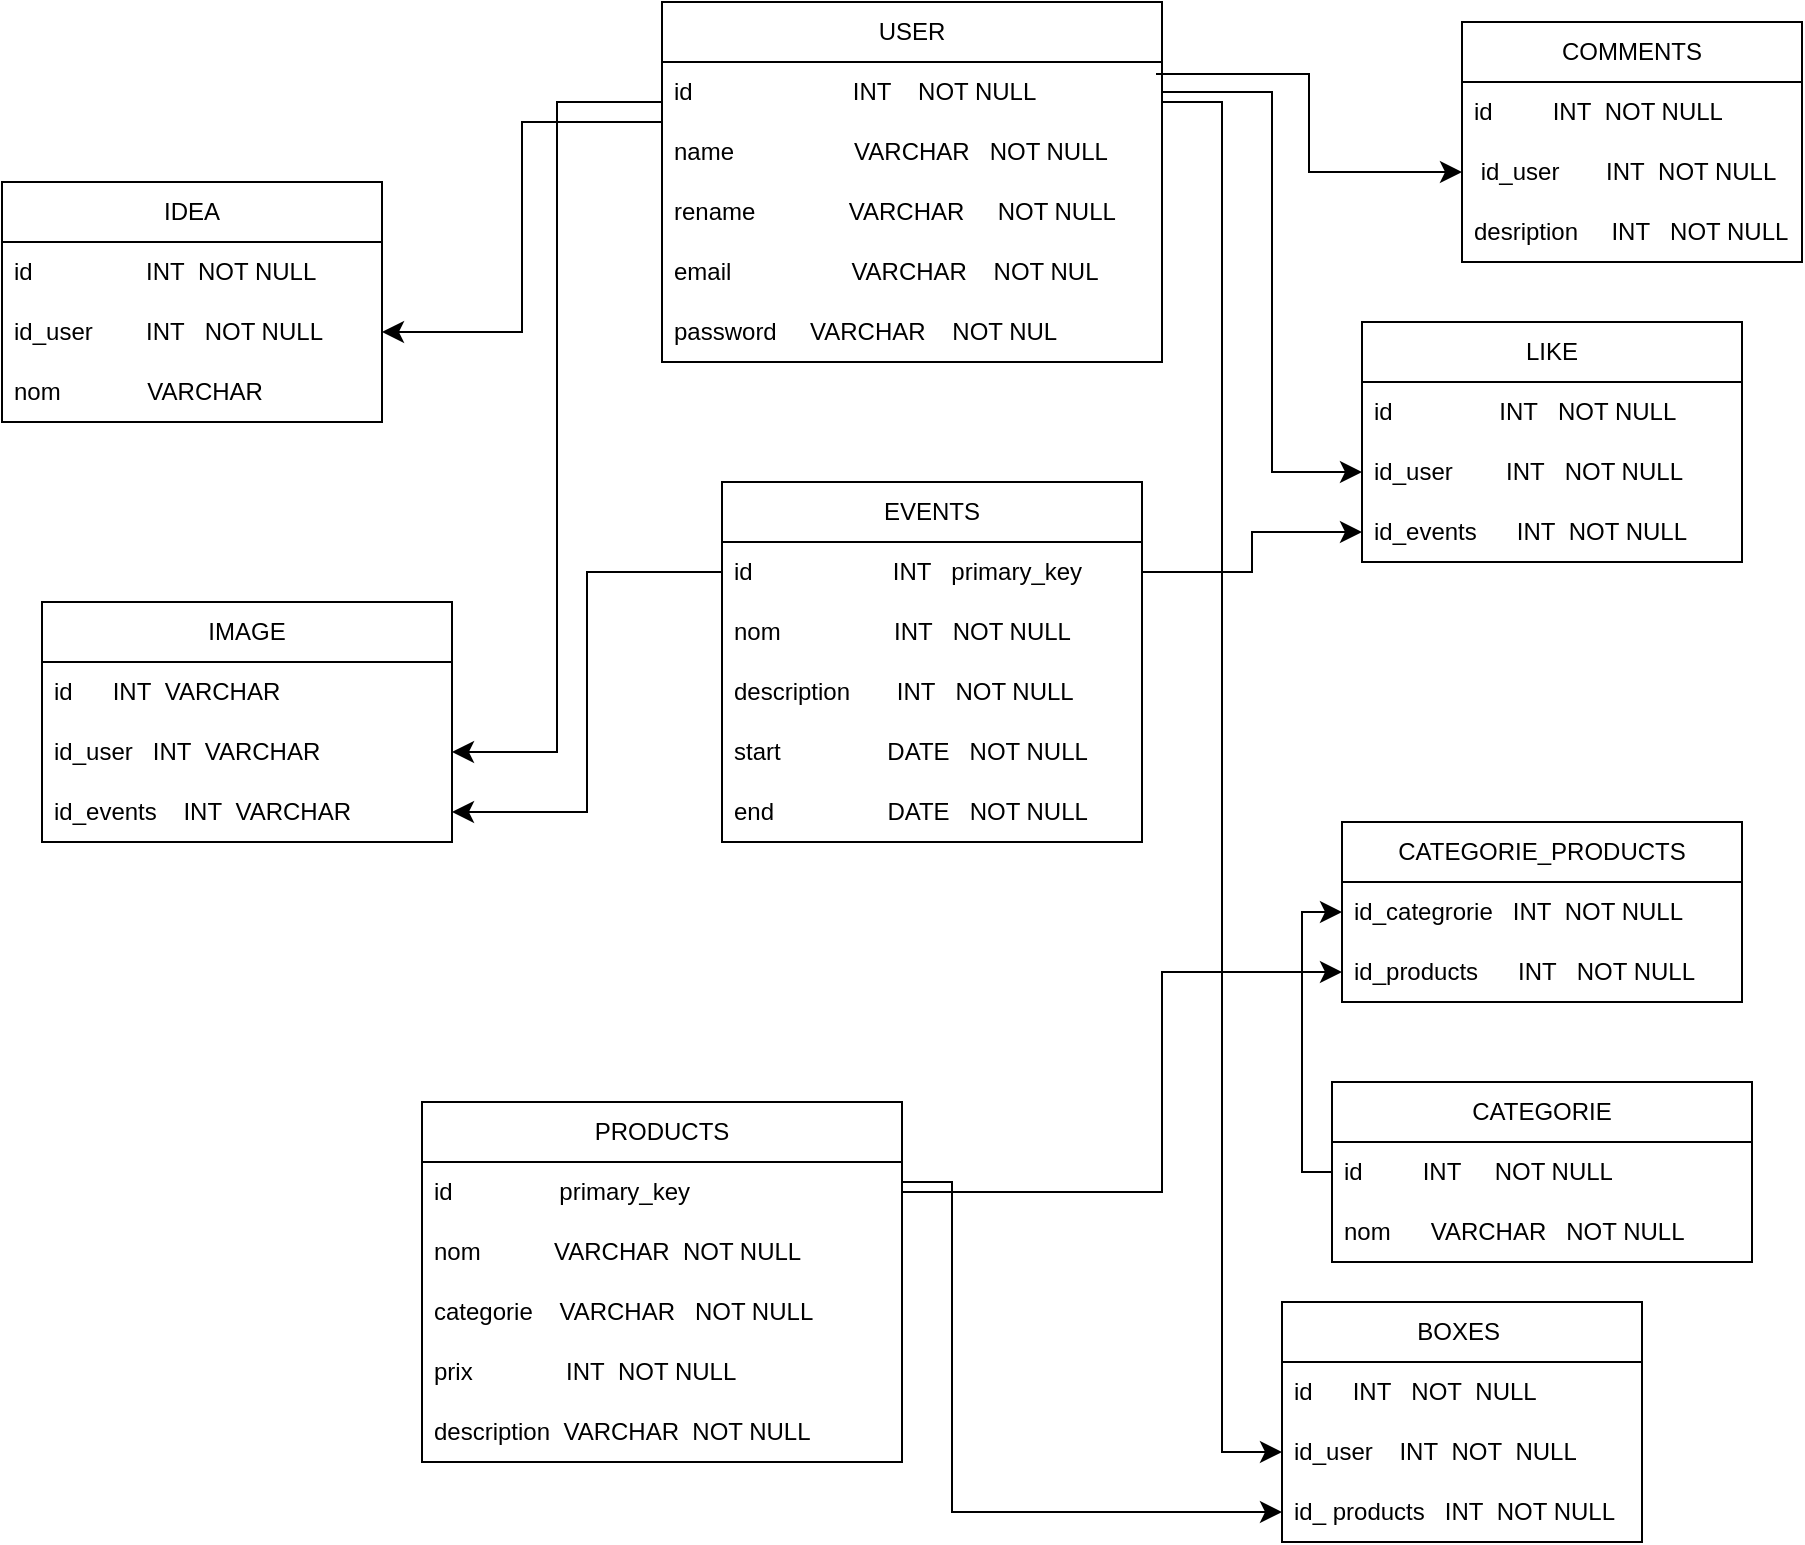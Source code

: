 <mxfile>
    <diagram id="knZdwt_j3GSAQfyF1ugS" name="Page-1">
        <mxGraphModel dx="2120" dy="1654" grid="1" gridSize="10" guides="1" tooltips="1" connect="1" arrows="1" fold="1" page="1" pageScale="1" pageWidth="850" pageHeight="1100" math="0" shadow="0">
            <root>
                <mxCell id="0"/>
                <mxCell id="1" parent="0"/>
                <mxCell id="10" value="LIKE" style="swimlane;fontStyle=0;childLayout=stackLayout;horizontal=1;startSize=30;horizontalStack=0;resizeParent=1;resizeParentMax=0;resizeLast=0;collapsible=1;marginBottom=0;whiteSpace=wrap;html=1;" parent="1" vertex="1">
                    <mxGeometry x="640" y="140" width="190" height="120" as="geometry"/>
                </mxCell>
                <mxCell id="11" value="id&amp;nbsp; &amp;nbsp; &amp;nbsp; &amp;nbsp; &amp;nbsp; &amp;nbsp; &amp;nbsp; &amp;nbsp; INT&amp;nbsp; &amp;nbsp;NOT NULL" style="text;strokeColor=none;fillColor=none;align=left;verticalAlign=middle;spacingLeft=4;spacingRight=4;overflow=hidden;points=[[0,0.5],[1,0.5]];portConstraint=eastwest;rotatable=0;whiteSpace=wrap;html=1;" parent="10" vertex="1">
                    <mxGeometry y="30" width="190" height="30" as="geometry"/>
                </mxCell>
                <mxCell id="12" value="id_user&amp;nbsp; &amp;nbsp; &amp;nbsp; &amp;nbsp; INT&amp;nbsp; &amp;nbsp;NOT NULL" style="text;strokeColor=none;fillColor=none;align=left;verticalAlign=middle;spacingLeft=4;spacingRight=4;overflow=hidden;points=[[0,0.5],[1,0.5]];portConstraint=eastwest;rotatable=0;whiteSpace=wrap;html=1;" parent="10" vertex="1">
                    <mxGeometry y="60" width="190" height="30" as="geometry"/>
                </mxCell>
                <mxCell id="13" value="id_events&amp;nbsp; &amp;nbsp; &amp;nbsp; INT&amp;nbsp; NOT NULL" style="text;strokeColor=none;fillColor=none;align=left;verticalAlign=middle;spacingLeft=4;spacingRight=4;overflow=hidden;points=[[0,0.5],[1,0.5]];portConstraint=eastwest;rotatable=0;whiteSpace=wrap;html=1;" parent="10" vertex="1">
                    <mxGeometry y="90" width="190" height="30" as="geometry"/>
                </mxCell>
                <mxCell id="14" value="PRODUCTS" style="swimlane;fontStyle=0;childLayout=stackLayout;horizontal=1;startSize=30;horizontalStack=0;resizeParent=1;resizeParentMax=0;resizeLast=0;collapsible=1;marginBottom=0;whiteSpace=wrap;html=1;" parent="1" vertex="1">
                    <mxGeometry x="170" y="530" width="240" height="180" as="geometry"/>
                </mxCell>
                <mxCell id="15" value="id&amp;nbsp; &amp;nbsp; &amp;nbsp; &amp;nbsp; &amp;nbsp; &amp;nbsp; &amp;nbsp; &amp;nbsp; primary_key" style="text;strokeColor=none;fillColor=none;align=left;verticalAlign=middle;spacingLeft=4;spacingRight=4;overflow=hidden;points=[[0,0.5],[1,0.5]];portConstraint=eastwest;rotatable=0;whiteSpace=wrap;html=1;" parent="14" vertex="1">
                    <mxGeometry y="30" width="240" height="30" as="geometry"/>
                </mxCell>
                <mxCell id="16" value="nom&amp;nbsp; &amp;nbsp; &amp;nbsp; &amp;nbsp; &amp;nbsp; &amp;nbsp;VARCHAR&amp;nbsp; NOT NULL" style="text;strokeColor=none;fillColor=none;align=left;verticalAlign=middle;spacingLeft=4;spacingRight=4;overflow=hidden;points=[[0,0.5],[1,0.5]];portConstraint=eastwest;rotatable=0;whiteSpace=wrap;html=1;" parent="14" vertex="1">
                    <mxGeometry y="60" width="240" height="30" as="geometry"/>
                </mxCell>
                <mxCell id="17" value="categorie&amp;nbsp; &amp;nbsp; VARCHAR&amp;nbsp; &amp;nbsp;NOT NULL" style="text;strokeColor=none;fillColor=none;align=left;verticalAlign=middle;spacingLeft=4;spacingRight=4;overflow=hidden;points=[[0,0.5],[1,0.5]];portConstraint=eastwest;rotatable=0;whiteSpace=wrap;html=1;" parent="14" vertex="1">
                    <mxGeometry y="90" width="240" height="30" as="geometry"/>
                </mxCell>
                <mxCell id="39" value="prix&amp;nbsp; &amp;nbsp; &amp;nbsp; &amp;nbsp; &amp;nbsp; &amp;nbsp; &amp;nbsp; INT&amp;nbsp; NOT NULL&amp;nbsp;" style="text;strokeColor=none;fillColor=none;align=left;verticalAlign=middle;spacingLeft=4;spacingRight=4;overflow=hidden;points=[[0,0.5],[1,0.5]];portConstraint=eastwest;rotatable=0;whiteSpace=wrap;html=1;" parent="14" vertex="1">
                    <mxGeometry y="120" width="240" height="30" as="geometry"/>
                </mxCell>
                <mxCell id="40" value="description&amp;nbsp; VARCHAR&amp;nbsp; NOT NULL&amp;nbsp;" style="text;strokeColor=none;fillColor=none;align=left;verticalAlign=middle;spacingLeft=4;spacingRight=4;overflow=hidden;points=[[0,0.5],[1,0.5]];portConstraint=eastwest;rotatable=0;whiteSpace=wrap;html=1;" parent="14" vertex="1">
                    <mxGeometry y="150" width="240" height="30" as="geometry"/>
                </mxCell>
                <mxCell id="18" value="IDEA" style="swimlane;fontStyle=0;childLayout=stackLayout;horizontal=1;startSize=30;horizontalStack=0;resizeParent=1;resizeParentMax=0;resizeLast=0;collapsible=1;marginBottom=0;whiteSpace=wrap;html=1;" parent="1" vertex="1">
                    <mxGeometry x="-40" y="70" width="190" height="120" as="geometry"/>
                </mxCell>
                <mxCell id="19" value="id&amp;nbsp; &amp;nbsp; &amp;nbsp; &amp;nbsp; &amp;nbsp; &amp;nbsp; &amp;nbsp; &amp;nbsp; &amp;nbsp;INT&amp;nbsp; NOT NULL" style="text;strokeColor=none;fillColor=none;align=left;verticalAlign=middle;spacingLeft=4;spacingRight=4;overflow=hidden;points=[[0,0.5],[1,0.5]];portConstraint=eastwest;rotatable=0;whiteSpace=wrap;html=1;" parent="18" vertex="1">
                    <mxGeometry y="30" width="190" height="30" as="geometry"/>
                </mxCell>
                <mxCell id="20" value="id_user&amp;nbsp; &amp;nbsp; &amp;nbsp; &amp;nbsp; INT&amp;nbsp; &amp;nbsp;NOT NULL" style="text;strokeColor=none;fillColor=none;align=left;verticalAlign=middle;spacingLeft=4;spacingRight=4;overflow=hidden;points=[[0,0.5],[1,0.5]];portConstraint=eastwest;rotatable=0;whiteSpace=wrap;html=1;" parent="18" vertex="1">
                    <mxGeometry y="60" width="190" height="30" as="geometry"/>
                </mxCell>
                <mxCell id="21" value="nom&amp;nbsp; &amp;nbsp; &amp;nbsp; &amp;nbsp; &amp;nbsp; &amp;nbsp; &amp;nbsp;VARCHAR&amp;nbsp;" style="text;strokeColor=none;fillColor=none;align=left;verticalAlign=middle;spacingLeft=4;spacingRight=4;overflow=hidden;points=[[0,0.5],[1,0.5]];portConstraint=eastwest;rotatable=0;whiteSpace=wrap;html=1;" parent="18" vertex="1">
                    <mxGeometry y="90" width="190" height="30" as="geometry"/>
                </mxCell>
                <mxCell id="22" value="USER" style="swimlane;fontStyle=0;childLayout=stackLayout;horizontal=1;startSize=30;horizontalStack=0;resizeParent=1;resizeParentMax=0;resizeLast=0;collapsible=1;marginBottom=0;whiteSpace=wrap;html=1;" parent="1" vertex="1">
                    <mxGeometry x="290" y="-20" width="250" height="180" as="geometry"/>
                </mxCell>
                <mxCell id="23" value="id&amp;nbsp; &amp;nbsp; &amp;nbsp; &amp;nbsp; &amp;nbsp; &amp;nbsp; &amp;nbsp; &amp;nbsp; &amp;nbsp; &amp;nbsp; &amp;nbsp; &amp;nbsp; INT&amp;nbsp; &amp;nbsp; NOT NULL" style="text;strokeColor=none;fillColor=none;align=left;verticalAlign=middle;spacingLeft=4;spacingRight=4;overflow=hidden;points=[[0,0.5],[1,0.5]];portConstraint=eastwest;rotatable=0;whiteSpace=wrap;html=1;" parent="22" vertex="1">
                    <mxGeometry y="30" width="250" height="30" as="geometry"/>
                </mxCell>
                <mxCell id="24" value="name&amp;nbsp; &amp;nbsp; &amp;nbsp; &amp;nbsp; &amp;nbsp; &amp;nbsp; &amp;nbsp; &amp;nbsp; &amp;nbsp; VARCHAR&amp;nbsp; &amp;nbsp;NOT NULL" style="text;strokeColor=none;fillColor=none;align=left;verticalAlign=middle;spacingLeft=4;spacingRight=4;overflow=hidden;points=[[0,0.5],[1,0.5]];portConstraint=eastwest;rotatable=0;whiteSpace=wrap;html=1;" parent="22" vertex="1">
                    <mxGeometry y="60" width="250" height="30" as="geometry"/>
                </mxCell>
                <mxCell id="25" value="rename&amp;nbsp; &amp;nbsp; &amp;nbsp; &amp;nbsp; &amp;nbsp; &amp;nbsp; &amp;nbsp; VARCHAR&amp;nbsp; &amp;nbsp; &amp;nbsp;NOT NULL" style="text;strokeColor=none;fillColor=none;align=left;verticalAlign=middle;spacingLeft=4;spacingRight=4;overflow=hidden;points=[[0,0.5],[1,0.5]];portConstraint=eastwest;rotatable=0;whiteSpace=wrap;html=1;" parent="22" vertex="1">
                    <mxGeometry y="90" width="250" height="30" as="geometry"/>
                </mxCell>
                <mxCell id="43" value="email&amp;nbsp; &amp;nbsp; &amp;nbsp; &amp;nbsp; &amp;nbsp; &amp;nbsp; &amp;nbsp; &amp;nbsp; &amp;nbsp; VARCHAR&amp;nbsp; &amp;nbsp; NOT NUL" style="text;strokeColor=none;fillColor=none;align=left;verticalAlign=middle;spacingLeft=4;spacingRight=4;overflow=hidden;points=[[0,0.5],[1,0.5]];portConstraint=eastwest;rotatable=0;whiteSpace=wrap;html=1;" parent="22" vertex="1">
                    <mxGeometry y="120" width="250" height="30" as="geometry"/>
                </mxCell>
                <mxCell id="44" value="password&amp;nbsp; &amp;nbsp; &amp;nbsp;VARCHAR&amp;nbsp; &amp;nbsp; NOT NUL" style="text;strokeColor=none;fillColor=none;align=left;verticalAlign=middle;spacingLeft=4;spacingRight=4;overflow=hidden;points=[[0,0.5],[1,0.5]];portConstraint=eastwest;rotatable=0;whiteSpace=wrap;html=1;" parent="22" vertex="1">
                    <mxGeometry y="150" width="250" height="30" as="geometry"/>
                </mxCell>
                <mxCell id="26" value="EVENTS" style="swimlane;fontStyle=0;childLayout=stackLayout;horizontal=1;startSize=30;horizontalStack=0;resizeParent=1;resizeParentMax=0;resizeLast=0;collapsible=1;marginBottom=0;whiteSpace=wrap;html=1;" parent="1" vertex="1">
                    <mxGeometry x="320" y="220" width="210" height="180" as="geometry"/>
                </mxCell>
                <mxCell id="27" value="id&amp;nbsp; &amp;nbsp; &amp;nbsp; &amp;nbsp; &amp;nbsp; &amp;nbsp; &amp;nbsp; &amp;nbsp; &amp;nbsp; &amp;nbsp; &amp;nbsp;INT&amp;nbsp; &amp;nbsp;primary_key&amp;nbsp;" style="text;strokeColor=none;fillColor=none;align=left;verticalAlign=middle;spacingLeft=4;spacingRight=4;overflow=hidden;points=[[0,0.5],[1,0.5]];portConstraint=eastwest;rotatable=0;whiteSpace=wrap;html=1;" parent="26" vertex="1">
                    <mxGeometry y="30" width="210" height="30" as="geometry"/>
                </mxCell>
                <mxCell id="28" value="nom&amp;nbsp; &amp;nbsp; &amp;nbsp; &amp;nbsp; &amp;nbsp; &amp;nbsp; &amp;nbsp; &amp;nbsp; &amp;nbsp;INT&amp;nbsp; &amp;nbsp;NOT NULL&amp;nbsp;" style="text;strokeColor=none;fillColor=none;align=left;verticalAlign=middle;spacingLeft=4;spacingRight=4;overflow=hidden;points=[[0,0.5],[1,0.5]];portConstraint=eastwest;rotatable=0;whiteSpace=wrap;html=1;" parent="26" vertex="1">
                    <mxGeometry y="60" width="210" height="30" as="geometry"/>
                </mxCell>
                <mxCell id="41" value="description&amp;nbsp; &amp;nbsp; &amp;nbsp; &amp;nbsp;INT&amp;nbsp; &amp;nbsp;NOT NULL" style="text;strokeColor=none;fillColor=none;align=left;verticalAlign=middle;spacingLeft=4;spacingRight=4;overflow=hidden;points=[[0,0.5],[1,0.5]];portConstraint=eastwest;rotatable=0;whiteSpace=wrap;html=1;" parent="26" vertex="1">
                    <mxGeometry y="90" width="210" height="30" as="geometry"/>
                </mxCell>
                <mxCell id="42" value="start&amp;nbsp; &amp;nbsp; &amp;nbsp; &amp;nbsp; &amp;nbsp; &amp;nbsp; &amp;nbsp; &amp;nbsp; DATE&amp;nbsp; &amp;nbsp;NOT NULL" style="text;strokeColor=none;fillColor=none;align=left;verticalAlign=middle;spacingLeft=4;spacingRight=4;overflow=hidden;points=[[0,0.5],[1,0.5]];portConstraint=eastwest;rotatable=0;whiteSpace=wrap;html=1;" parent="26" vertex="1">
                    <mxGeometry y="120" width="210" height="30" as="geometry"/>
                </mxCell>
                <mxCell id="29" value="end&amp;nbsp; &amp;nbsp; &amp;nbsp; &amp;nbsp; &amp;nbsp; &amp;nbsp; &amp;nbsp; &amp;nbsp; &amp;nbsp;DATE&amp;nbsp; &amp;nbsp;NOT NULL" style="text;strokeColor=none;fillColor=none;align=left;verticalAlign=middle;spacingLeft=4;spacingRight=4;overflow=hidden;points=[[0,0.5],[1,0.5]];portConstraint=eastwest;rotatable=0;whiteSpace=wrap;html=1;" parent="26" vertex="1">
                    <mxGeometry y="150" width="210" height="30" as="geometry"/>
                </mxCell>
                <mxCell id="30" value="CATEGORIE" style="swimlane;fontStyle=0;childLayout=stackLayout;horizontal=1;startSize=30;horizontalStack=0;resizeParent=1;resizeParentMax=0;resizeLast=0;collapsible=1;marginBottom=0;whiteSpace=wrap;html=1;" parent="1" vertex="1">
                    <mxGeometry x="625" y="520" width="210" height="90" as="geometry"/>
                </mxCell>
                <mxCell id="31" value="id&amp;nbsp; &amp;nbsp; &amp;nbsp; &amp;nbsp; &amp;nbsp;INT&amp;nbsp; &amp;nbsp; &amp;nbsp;NOT NULL" style="text;strokeColor=none;fillColor=none;align=left;verticalAlign=middle;spacingLeft=4;spacingRight=4;overflow=hidden;points=[[0,0.5],[1,0.5]];portConstraint=eastwest;rotatable=0;whiteSpace=wrap;html=1;" parent="30" vertex="1">
                    <mxGeometry y="30" width="210" height="30" as="geometry"/>
                </mxCell>
                <mxCell id="32" value="nom&amp;nbsp; &amp;nbsp; &amp;nbsp; VARCHAR&amp;nbsp; &amp;nbsp;NOT NULL" style="text;strokeColor=none;fillColor=none;align=left;verticalAlign=middle;spacingLeft=4;spacingRight=4;overflow=hidden;points=[[0,0.5],[1,0.5]];portConstraint=eastwest;rotatable=0;whiteSpace=wrap;html=1;" parent="30" vertex="1">
                    <mxGeometry y="60" width="210" height="30" as="geometry"/>
                </mxCell>
                <mxCell id="34" value="CATEGORIE_PRODUCTS" style="swimlane;fontStyle=0;childLayout=stackLayout;horizontal=1;startSize=30;horizontalStack=0;resizeParent=1;resizeParentMax=0;resizeLast=0;collapsible=1;marginBottom=0;whiteSpace=wrap;html=1;" parent="1" vertex="1">
                    <mxGeometry x="630" y="390" width="200" height="90" as="geometry"/>
                </mxCell>
                <mxCell id="35" value="id_categrorie&amp;nbsp; &amp;nbsp;INT&amp;nbsp; NOT NULL" style="text;strokeColor=none;fillColor=none;align=left;verticalAlign=middle;spacingLeft=4;spacingRight=4;overflow=hidden;points=[[0,0.5],[1,0.5]];portConstraint=eastwest;rotatable=0;whiteSpace=wrap;html=1;" parent="34" vertex="1">
                    <mxGeometry y="30" width="200" height="30" as="geometry"/>
                </mxCell>
                <mxCell id="36" value="id_products&amp;nbsp; &amp;nbsp; &amp;nbsp; INT&amp;nbsp; &amp;nbsp;NOT NULL" style="text;strokeColor=none;fillColor=none;align=left;verticalAlign=middle;spacingLeft=4;spacingRight=4;overflow=hidden;points=[[0,0.5],[1,0.5]];portConstraint=eastwest;rotatable=0;whiteSpace=wrap;html=1;" parent="34" vertex="1">
                    <mxGeometry y="60" width="200" height="30" as="geometry"/>
                </mxCell>
                <mxCell id="47" value="" style="edgeStyle=elbowEdgeStyle;elbow=horizontal;endArrow=classic;html=1;curved=0;rounded=0;endSize=8;startSize=8;entryX=0;entryY=0.5;entryDx=0;entryDy=0;exitX=0;exitY=0.5;exitDx=0;exitDy=0;" parent="1" source="30" target="35" edge="1">
                    <mxGeometry width="50" height="50" relative="1" as="geometry">
                        <mxPoint x="640" y="625" as="sourcePoint"/>
                        <mxPoint x="610" y="510" as="targetPoint"/>
                        <Array as="points">
                            <mxPoint x="610" y="510"/>
                        </Array>
                    </mxGeometry>
                </mxCell>
                <mxCell id="48" value="" style="edgeStyle=elbowEdgeStyle;elbow=horizontal;endArrow=classic;html=1;curved=0;rounded=0;endSize=8;startSize=8;entryX=1;entryY=0.5;entryDx=0;entryDy=0;" parent="1" target="20" edge="1">
                    <mxGeometry width="50" height="50" relative="1" as="geometry">
                        <mxPoint x="290" y="40" as="sourcePoint"/>
                        <mxPoint x="170" y="170" as="targetPoint"/>
                    </mxGeometry>
                </mxCell>
                <mxCell id="50" value="" style="edgeStyle=elbowEdgeStyle;elbow=horizontal;endArrow=classic;html=1;curved=0;rounded=0;endSize=8;startSize=8;entryX=0;entryY=0.5;entryDx=0;entryDy=0;exitX=1;exitY=0.5;exitDx=0;exitDy=0;" parent="1" source="23" target="12" edge="1">
                    <mxGeometry width="50" height="50" relative="1" as="geometry">
                        <mxPoint x="550" y="140" as="sourcePoint"/>
                        <mxPoint x="600" y="90" as="targetPoint"/>
                        <Array as="points">
                            <mxPoint x="595" y="190"/>
                        </Array>
                    </mxGeometry>
                </mxCell>
                <mxCell id="52" value="" style="edgeStyle=elbowEdgeStyle;elbow=horizontal;endArrow=classic;html=1;curved=0;rounded=0;endSize=8;startSize=8;exitX=1;exitY=0.5;exitDx=0;exitDy=0;" parent="1" source="15" target="36" edge="1">
                    <mxGeometry width="50" height="50" relative="1" as="geometry">
                        <mxPoint x="420" y="480" as="sourcePoint"/>
                        <mxPoint x="320" y="510" as="targetPoint"/>
                        <Array as="points">
                            <mxPoint x="540" y="500"/>
                            <mxPoint x="420" y="540"/>
                        </Array>
                    </mxGeometry>
                </mxCell>
                <mxCell id="53" value="" style="edgeStyle=elbowEdgeStyle;elbow=horizontal;endArrow=classic;html=1;curved=0;rounded=0;endSize=8;startSize=8;exitX=1;exitY=0.5;exitDx=0;exitDy=0;entryX=0;entryY=0.5;entryDx=0;entryDy=0;" parent="1" source="27" target="13" edge="1">
                    <mxGeometry width="50" height="50" relative="1" as="geometry">
                        <mxPoint x="590" y="300" as="sourcePoint"/>
                        <mxPoint x="640" y="240" as="targetPoint"/>
                    </mxGeometry>
                </mxCell>
                <mxCell id="54" value="IMAGE" style="swimlane;fontStyle=0;childLayout=stackLayout;horizontal=1;startSize=30;horizontalStack=0;resizeParent=1;resizeParentMax=0;resizeLast=0;collapsible=1;marginBottom=0;whiteSpace=wrap;html=1;" parent="1" vertex="1">
                    <mxGeometry x="-20" y="280" width="205" height="120" as="geometry"/>
                </mxCell>
                <mxCell id="55" value="id&amp;nbsp; &amp;nbsp; &amp;nbsp; INT&amp;nbsp; VARCHAR&amp;nbsp;" style="text;strokeColor=none;fillColor=none;align=left;verticalAlign=middle;spacingLeft=4;spacingRight=4;overflow=hidden;points=[[0,0.5],[1,0.5]];portConstraint=eastwest;rotatable=0;whiteSpace=wrap;html=1;" parent="54" vertex="1">
                    <mxGeometry y="30" width="205" height="30" as="geometry"/>
                </mxCell>
                <mxCell id="56" value="id_user&amp;nbsp; &amp;nbsp;INT&amp;nbsp; VARCHAR" style="text;strokeColor=none;fillColor=none;align=left;verticalAlign=middle;spacingLeft=4;spacingRight=4;overflow=hidden;points=[[0,0.5],[1,0.5]];portConstraint=eastwest;rotatable=0;whiteSpace=wrap;html=1;" parent="54" vertex="1">
                    <mxGeometry y="60" width="205" height="30" as="geometry"/>
                </mxCell>
                <mxCell id="57" value="id_events&amp;nbsp; &amp;nbsp; INT&amp;nbsp; VARCHAR" style="text;strokeColor=none;fillColor=none;align=left;verticalAlign=middle;spacingLeft=4;spacingRight=4;overflow=hidden;points=[[0,0.5],[1,0.5]];portConstraint=eastwest;rotatable=0;whiteSpace=wrap;html=1;" parent="54" vertex="1">
                    <mxGeometry y="90" width="205" height="30" as="geometry"/>
                </mxCell>
                <mxCell id="59" value="" style="edgeStyle=elbowEdgeStyle;elbow=horizontal;endArrow=classic;html=1;curved=0;rounded=0;endSize=8;startSize=8;entryX=1;entryY=0.5;entryDx=0;entryDy=0;" parent="1" target="56" edge="1">
                    <mxGeometry width="50" height="50" relative="1" as="geometry">
                        <mxPoint x="290" y="30" as="sourcePoint"/>
                        <mxPoint x="300" y="230" as="targetPoint"/>
                    </mxGeometry>
                </mxCell>
                <mxCell id="61" value="" style="edgeStyle=elbowEdgeStyle;elbow=horizontal;endArrow=classic;html=1;curved=0;rounded=0;endSize=8;startSize=8;entryX=1;entryY=0.5;entryDx=0;entryDy=0;exitX=0;exitY=0.5;exitDx=0;exitDy=0;" parent="1" source="27" target="57" edge="1">
                    <mxGeometry width="50" height="50" relative="1" as="geometry">
                        <mxPoint x="250" y="350" as="sourcePoint"/>
                        <mxPoint x="300" y="300" as="targetPoint"/>
                    </mxGeometry>
                </mxCell>
                <mxCell id="66" value="COMMENTS" style="swimlane;fontStyle=0;childLayout=stackLayout;horizontal=1;startSize=30;horizontalStack=0;resizeParent=1;resizeParentMax=0;resizeLast=0;collapsible=1;marginBottom=0;whiteSpace=wrap;html=1;" vertex="1" parent="1">
                    <mxGeometry x="690" y="-10" width="170" height="120" as="geometry"/>
                </mxCell>
                <mxCell id="67" value="id&amp;nbsp; &amp;nbsp; &amp;nbsp; &amp;nbsp; &amp;nbsp;INT&amp;nbsp; NOT NULL" style="text;strokeColor=none;fillColor=none;align=left;verticalAlign=middle;spacingLeft=4;spacingRight=4;overflow=hidden;points=[[0,0.5],[1,0.5]];portConstraint=eastwest;rotatable=0;whiteSpace=wrap;html=1;" vertex="1" parent="66">
                    <mxGeometry y="30" width="170" height="30" as="geometry"/>
                </mxCell>
                <mxCell id="68" value="&amp;nbsp;id_user&amp;nbsp; &amp;nbsp; &amp;nbsp; &amp;nbsp;INT&amp;nbsp; NOT NULL" style="text;strokeColor=none;fillColor=none;align=left;verticalAlign=middle;spacingLeft=4;spacingRight=4;overflow=hidden;points=[[0,0.5],[1,0.5]];portConstraint=eastwest;rotatable=0;whiteSpace=wrap;html=1;" vertex="1" parent="66">
                    <mxGeometry y="60" width="170" height="30" as="geometry"/>
                </mxCell>
                <mxCell id="69" value="desription&amp;nbsp; &amp;nbsp; &amp;nbsp;INT&amp;nbsp; &amp;nbsp;NOT NULL" style="text;strokeColor=none;fillColor=none;align=left;verticalAlign=middle;spacingLeft=4;spacingRight=4;overflow=hidden;points=[[0,0.5],[1,0.5]];portConstraint=eastwest;rotatable=0;whiteSpace=wrap;html=1;" vertex="1" parent="66">
                    <mxGeometry y="90" width="170" height="30" as="geometry"/>
                </mxCell>
                <mxCell id="70" value="BOXES&amp;nbsp;" style="swimlane;fontStyle=0;childLayout=stackLayout;horizontal=1;startSize=30;horizontalStack=0;resizeParent=1;resizeParentMax=0;resizeLast=0;collapsible=1;marginBottom=0;whiteSpace=wrap;html=1;" vertex="1" parent="1">
                    <mxGeometry x="600" y="630" width="180" height="120" as="geometry"/>
                </mxCell>
                <mxCell id="71" value="id&amp;nbsp; &amp;nbsp; &amp;nbsp; INT&amp;nbsp; &amp;nbsp;NOT&amp;nbsp; NULL&amp;nbsp;" style="text;strokeColor=none;fillColor=none;align=left;verticalAlign=middle;spacingLeft=4;spacingRight=4;overflow=hidden;points=[[0,0.5],[1,0.5]];portConstraint=eastwest;rotatable=0;whiteSpace=wrap;html=1;" vertex="1" parent="70">
                    <mxGeometry y="30" width="180" height="30" as="geometry"/>
                </mxCell>
                <mxCell id="72" value="id_user&amp;nbsp; &amp;nbsp; INT&amp;nbsp; NOT&amp;nbsp; NULL" style="text;strokeColor=none;fillColor=none;align=left;verticalAlign=middle;spacingLeft=4;spacingRight=4;overflow=hidden;points=[[0,0.5],[1,0.5]];portConstraint=eastwest;rotatable=0;whiteSpace=wrap;html=1;" vertex="1" parent="70">
                    <mxGeometry y="60" width="180" height="30" as="geometry"/>
                </mxCell>
                <mxCell id="73" value="id_ products&amp;nbsp; &amp;nbsp;INT&amp;nbsp; NOT NULL" style="text;strokeColor=none;fillColor=none;align=left;verticalAlign=middle;spacingLeft=4;spacingRight=4;overflow=hidden;points=[[0,0.5],[1,0.5]];portConstraint=eastwest;rotatable=0;whiteSpace=wrap;html=1;" vertex="1" parent="70">
                    <mxGeometry y="90" width="180" height="30" as="geometry"/>
                </mxCell>
                <mxCell id="74" value="" style="edgeStyle=elbowEdgeStyle;elbow=horizontal;endArrow=classic;html=1;curved=0;rounded=0;endSize=8;startSize=8;exitX=0.988;exitY=0.2;exitDx=0;exitDy=0;exitPerimeter=0;entryX=0;entryY=0.5;entryDx=0;entryDy=0;" edge="1" parent="1" source="23" target="68">
                    <mxGeometry width="50" height="50" relative="1" as="geometry">
                        <mxPoint x="590" y="-60" as="sourcePoint"/>
                        <mxPoint x="640" y="-160" as="targetPoint"/>
                    </mxGeometry>
                </mxCell>
                <mxCell id="76" value="" style="edgeStyle=elbowEdgeStyle;elbow=horizontal;endArrow=classic;html=1;curved=0;rounded=0;endSize=8;startSize=8;entryX=0;entryY=0.5;entryDx=0;entryDy=0;" edge="1" parent="1" target="72">
                    <mxGeometry width="50" height="50" relative="1" as="geometry">
                        <mxPoint x="540" y="30" as="sourcePoint"/>
                        <mxPoint x="590" y="-20" as="targetPoint"/>
                        <Array as="points"/>
                    </mxGeometry>
                </mxCell>
                <mxCell id="77" value="" style="edgeStyle=elbowEdgeStyle;elbow=horizontal;endArrow=classic;html=1;curved=0;rounded=0;endSize=8;startSize=8;" edge="1" parent="1" target="73">
                    <mxGeometry width="50" height="50" relative="1" as="geometry">
                        <mxPoint x="410" y="570" as="sourcePoint"/>
                        <mxPoint x="460" y="440" as="targetPoint"/>
                        <Array as="points">
                            <mxPoint x="435" y="480"/>
                        </Array>
                    </mxGeometry>
                </mxCell>
            </root>
        </mxGraphModel>
    </diagram>
</mxfile>